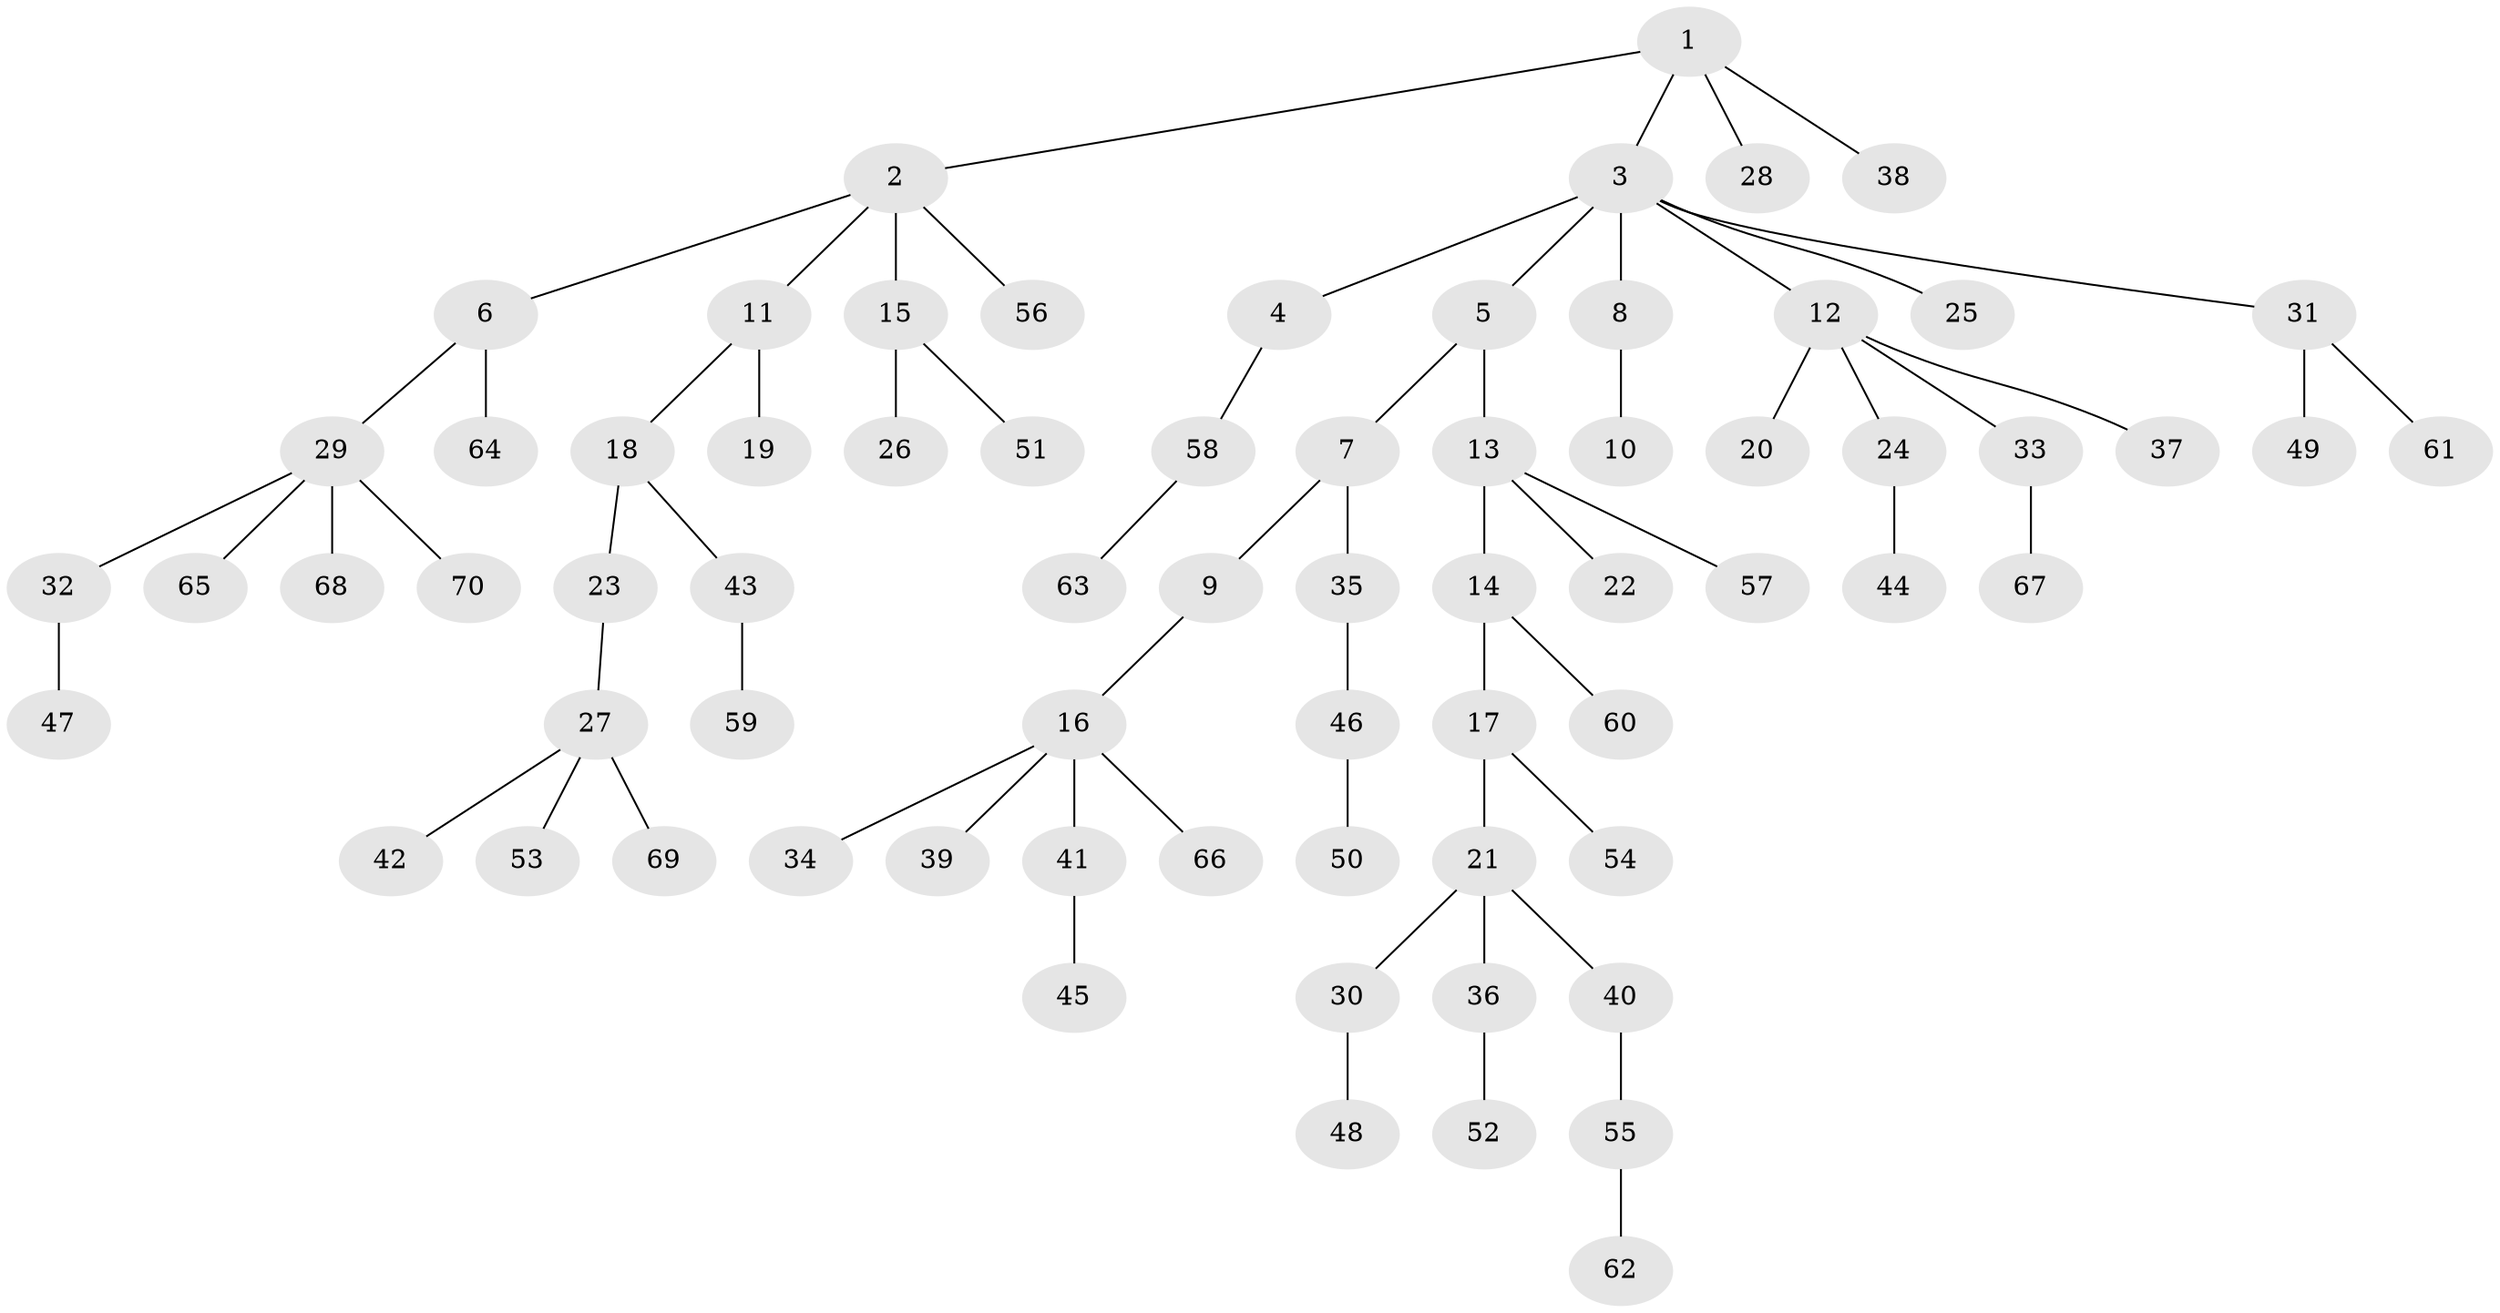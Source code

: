 // Generated by graph-tools (version 1.1) at 2025/50/03/09/25 03:50:25]
// undirected, 70 vertices, 69 edges
graph export_dot {
graph [start="1"]
  node [color=gray90,style=filled];
  1;
  2;
  3;
  4;
  5;
  6;
  7;
  8;
  9;
  10;
  11;
  12;
  13;
  14;
  15;
  16;
  17;
  18;
  19;
  20;
  21;
  22;
  23;
  24;
  25;
  26;
  27;
  28;
  29;
  30;
  31;
  32;
  33;
  34;
  35;
  36;
  37;
  38;
  39;
  40;
  41;
  42;
  43;
  44;
  45;
  46;
  47;
  48;
  49;
  50;
  51;
  52;
  53;
  54;
  55;
  56;
  57;
  58;
  59;
  60;
  61;
  62;
  63;
  64;
  65;
  66;
  67;
  68;
  69;
  70;
  1 -- 2;
  1 -- 3;
  1 -- 28;
  1 -- 38;
  2 -- 6;
  2 -- 11;
  2 -- 15;
  2 -- 56;
  3 -- 4;
  3 -- 5;
  3 -- 8;
  3 -- 12;
  3 -- 25;
  3 -- 31;
  4 -- 58;
  5 -- 7;
  5 -- 13;
  6 -- 29;
  6 -- 64;
  7 -- 9;
  7 -- 35;
  8 -- 10;
  9 -- 16;
  11 -- 18;
  11 -- 19;
  12 -- 20;
  12 -- 24;
  12 -- 33;
  12 -- 37;
  13 -- 14;
  13 -- 22;
  13 -- 57;
  14 -- 17;
  14 -- 60;
  15 -- 26;
  15 -- 51;
  16 -- 34;
  16 -- 39;
  16 -- 41;
  16 -- 66;
  17 -- 21;
  17 -- 54;
  18 -- 23;
  18 -- 43;
  21 -- 30;
  21 -- 36;
  21 -- 40;
  23 -- 27;
  24 -- 44;
  27 -- 42;
  27 -- 53;
  27 -- 69;
  29 -- 32;
  29 -- 65;
  29 -- 68;
  29 -- 70;
  30 -- 48;
  31 -- 49;
  31 -- 61;
  32 -- 47;
  33 -- 67;
  35 -- 46;
  36 -- 52;
  40 -- 55;
  41 -- 45;
  43 -- 59;
  46 -- 50;
  55 -- 62;
  58 -- 63;
}
